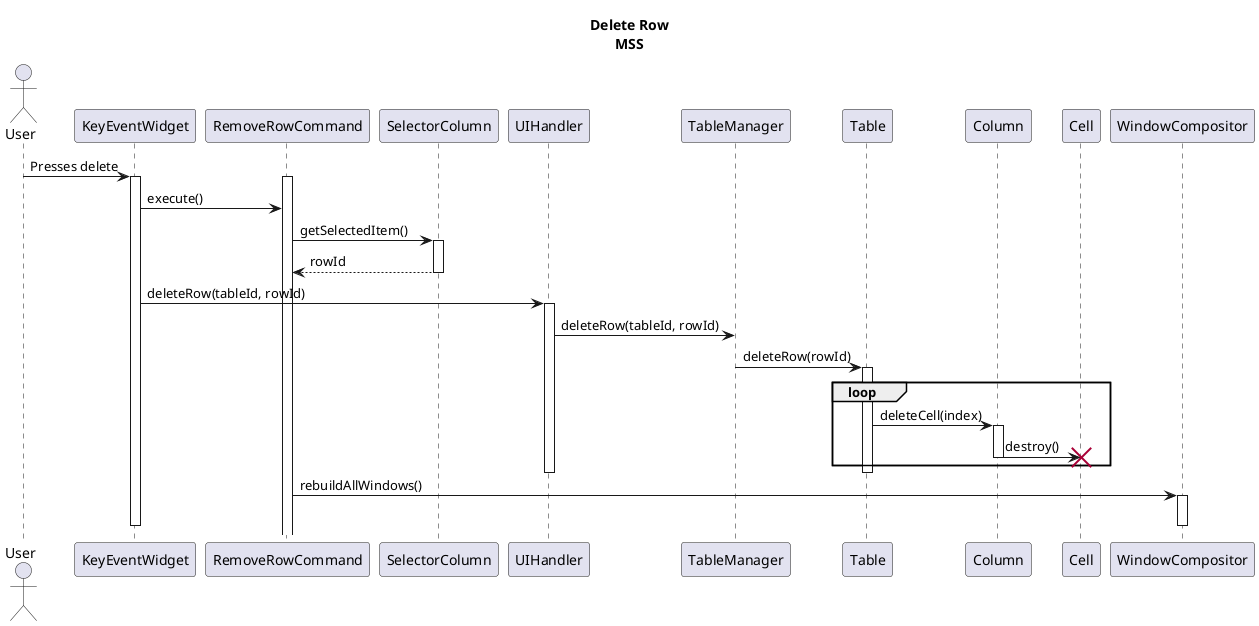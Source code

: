 @startuml
title Delete Row\nMSS
Actor User

User->KeyEventWidget: Presses delete
activate KeyEventWidget
activate RemoveRowCommand
KeyEventWidget -> RemoveRowCommand: execute()
RemoveRowCommand ->SelectorColumn: getSelectedItem()
activate SelectorColumn
RemoveRowCommand <-- SelectorColumn: rowId
deactivate SelectorColumn
KeyEventWidget -> UIHandler: deleteRow(tableId, rowId)
activate UIHandler
UIHandler -> TableManager: deleteRow(tableId, rowId)
TableManager -> Table: deleteRow(rowId)
activate Table
loop
    Table -> Column: deleteCell(index)
    activate Column
    Column -> Cell: destroy()
    deactivate Column
    destroy Cell
end

deactivate UIHandler
deactivate Table

RemoveRowCommand -> WindowCompositor: rebuildAllWindows()
activate WindowCompositor
deactivate WindowCompositor
deactivate KeyEventWidget


@enduml